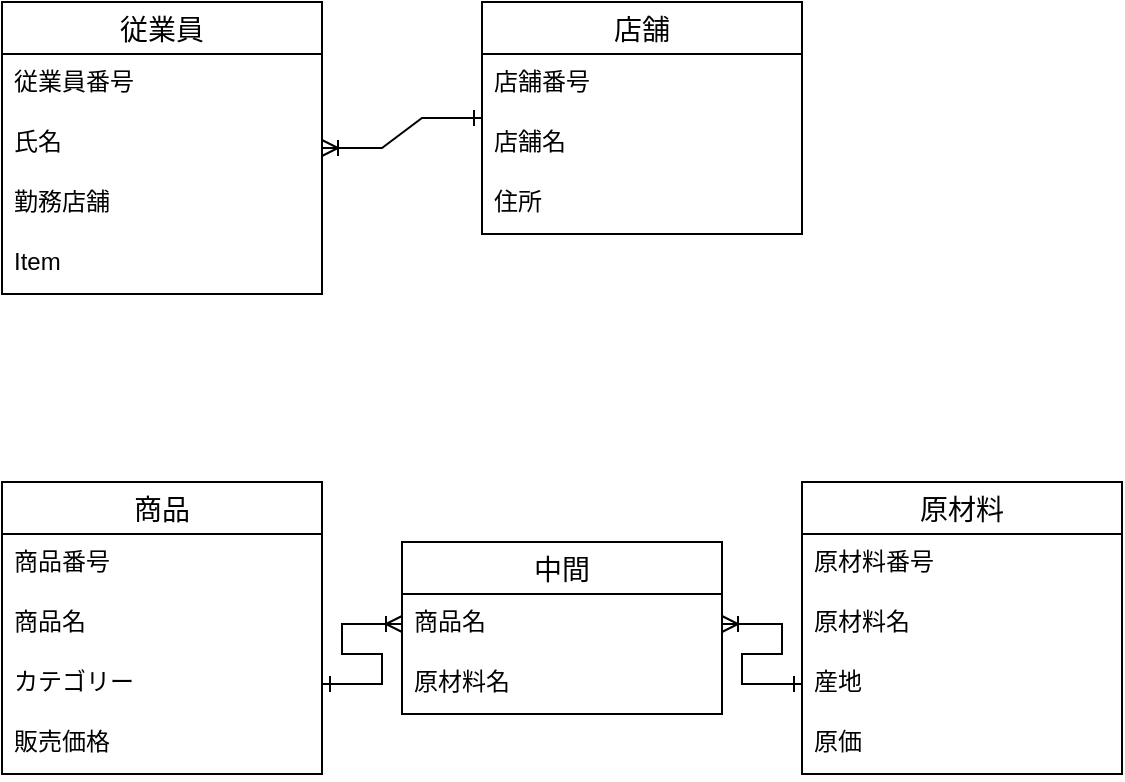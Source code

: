 <mxfile version="21.3.0" type="device">
  <diagram name="ページ1" id="qy4xgkboMg0Pk27NsIAg">
    <mxGraphModel dx="816" dy="483" grid="1" gridSize="10" guides="1" tooltips="1" connect="1" arrows="1" fold="1" page="1" pageScale="1" pageWidth="827" pageHeight="1169" math="0" shadow="0">
      <root>
        <mxCell id="0" />
        <mxCell id="1" parent="0" />
        <mxCell id="mXZ2IWy8r71M3o5EnCW5-1" value="従業員" style="swimlane;fontStyle=0;childLayout=stackLayout;horizontal=1;startSize=26;horizontalStack=0;resizeParent=1;resizeParentMax=0;resizeLast=0;collapsible=1;marginBottom=0;align=center;fontSize=14;" parent="1" vertex="1">
          <mxGeometry x="40" y="40" width="160" height="146" as="geometry" />
        </mxCell>
        <mxCell id="mXZ2IWy8r71M3o5EnCW5-2" value="従業員番号" style="text;strokeColor=none;fillColor=none;spacingLeft=4;spacingRight=4;overflow=hidden;rotatable=0;points=[[0,0.5],[1,0.5]];portConstraint=eastwest;fontSize=12;whiteSpace=wrap;html=1;" parent="mXZ2IWy8r71M3o5EnCW5-1" vertex="1">
          <mxGeometry y="26" width="160" height="30" as="geometry" />
        </mxCell>
        <mxCell id="mXZ2IWy8r71M3o5EnCW5-3" value="氏名" style="text;strokeColor=none;fillColor=none;spacingLeft=4;spacingRight=4;overflow=hidden;rotatable=0;points=[[0,0.5],[1,0.5]];portConstraint=eastwest;fontSize=12;whiteSpace=wrap;html=1;" parent="mXZ2IWy8r71M3o5EnCW5-1" vertex="1">
          <mxGeometry y="56" width="160" height="30" as="geometry" />
        </mxCell>
        <mxCell id="mXZ2IWy8r71M3o5EnCW5-4" value="勤務店舗" style="text;strokeColor=none;fillColor=none;spacingLeft=4;spacingRight=4;overflow=hidden;rotatable=0;points=[[0,0.5],[1,0.5]];portConstraint=eastwest;fontSize=12;whiteSpace=wrap;html=1;" parent="mXZ2IWy8r71M3o5EnCW5-1" vertex="1">
          <mxGeometry y="86" width="160" height="30" as="geometry" />
        </mxCell>
        <mxCell id="mXZ2IWy8r71M3o5EnCW5-5" value="Item" style="text;strokeColor=none;fillColor=none;spacingLeft=4;spacingRight=4;overflow=hidden;rotatable=0;points=[[0,0.5],[1,0.5]];portConstraint=eastwest;fontSize=12;whiteSpace=wrap;html=1;" parent="mXZ2IWy8r71M3o5EnCW5-1" vertex="1">
          <mxGeometry y="116" width="160" height="30" as="geometry" />
        </mxCell>
        <mxCell id="mXZ2IWy8r71M3o5EnCW5-6" value="店舗" style="swimlane;fontStyle=0;childLayout=stackLayout;horizontal=1;startSize=26;horizontalStack=0;resizeParent=1;resizeParentMax=0;resizeLast=0;collapsible=1;marginBottom=0;align=center;fontSize=14;" parent="1" vertex="1">
          <mxGeometry x="280" y="40" width="160" height="116" as="geometry" />
        </mxCell>
        <mxCell id="mXZ2IWy8r71M3o5EnCW5-7" value="店舗番号" style="text;strokeColor=none;fillColor=none;spacingLeft=4;spacingRight=4;overflow=hidden;rotatable=0;points=[[0,0.5],[1,0.5]];portConstraint=eastwest;fontSize=12;whiteSpace=wrap;html=1;" parent="mXZ2IWy8r71M3o5EnCW5-6" vertex="1">
          <mxGeometry y="26" width="160" height="30" as="geometry" />
        </mxCell>
        <mxCell id="mXZ2IWy8r71M3o5EnCW5-8" value="店舗名" style="text;strokeColor=none;fillColor=none;spacingLeft=4;spacingRight=4;overflow=hidden;rotatable=0;points=[[0,0.5],[1,0.5]];portConstraint=eastwest;fontSize=12;whiteSpace=wrap;html=1;" parent="mXZ2IWy8r71M3o5EnCW5-6" vertex="1">
          <mxGeometry y="56" width="160" height="30" as="geometry" />
        </mxCell>
        <mxCell id="mXZ2IWy8r71M3o5EnCW5-9" value="住所" style="text;strokeColor=none;fillColor=none;spacingLeft=4;spacingRight=4;overflow=hidden;rotatable=0;points=[[0,0.5],[1,0.5]];portConstraint=eastwest;fontSize=12;whiteSpace=wrap;html=1;" parent="mXZ2IWy8r71M3o5EnCW5-6" vertex="1">
          <mxGeometry y="86" width="160" height="30" as="geometry" />
        </mxCell>
        <mxCell id="mXZ2IWy8r71M3o5EnCW5-10" value="" style="edgeStyle=entityRelationEdgeStyle;fontSize=12;html=1;endArrow=ERone;endFill=0;rounded=0;startArrow=ERoneToMany;startFill=0;" parent="1" source="mXZ2IWy8r71M3o5EnCW5-1" target="mXZ2IWy8r71M3o5EnCW5-6" edge="1">
          <mxGeometry width="100" height="100" relative="1" as="geometry">
            <mxPoint x="210" y="290" as="sourcePoint" />
            <mxPoint x="310" y="190" as="targetPoint" />
          </mxGeometry>
        </mxCell>
        <mxCell id="mXZ2IWy8r71M3o5EnCW5-11" value="商品" style="swimlane;fontStyle=0;childLayout=stackLayout;horizontal=1;startSize=26;horizontalStack=0;resizeParent=1;resizeParentMax=0;resizeLast=0;collapsible=1;marginBottom=0;align=center;fontSize=14;" parent="1" vertex="1">
          <mxGeometry x="40" y="280" width="160" height="146" as="geometry" />
        </mxCell>
        <mxCell id="M6G4rBZF97WG8CRSTH8I-6" value="商品番号" style="text;strokeColor=none;fillColor=none;spacingLeft=4;spacingRight=4;overflow=hidden;rotatable=0;points=[[0,0.5],[1,0.5]];portConstraint=eastwest;fontSize=12;whiteSpace=wrap;html=1;" vertex="1" parent="mXZ2IWy8r71M3o5EnCW5-11">
          <mxGeometry y="26" width="160" height="30" as="geometry" />
        </mxCell>
        <mxCell id="mXZ2IWy8r71M3o5EnCW5-12" value="商品名" style="text;strokeColor=none;fillColor=none;spacingLeft=4;spacingRight=4;overflow=hidden;rotatable=0;points=[[0,0.5],[1,0.5]];portConstraint=eastwest;fontSize=12;whiteSpace=wrap;html=1;" parent="mXZ2IWy8r71M3o5EnCW5-11" vertex="1">
          <mxGeometry y="56" width="160" height="30" as="geometry" />
        </mxCell>
        <mxCell id="mXZ2IWy8r71M3o5EnCW5-13" value="カテゴリー" style="text;strokeColor=none;fillColor=none;spacingLeft=4;spacingRight=4;overflow=hidden;rotatable=0;points=[[0,0.5],[1,0.5]];portConstraint=eastwest;fontSize=12;whiteSpace=wrap;html=1;" parent="mXZ2IWy8r71M3o5EnCW5-11" vertex="1">
          <mxGeometry y="86" width="160" height="30" as="geometry" />
        </mxCell>
        <mxCell id="mXZ2IWy8r71M3o5EnCW5-14" value="販売価格" style="text;strokeColor=none;fillColor=none;spacingLeft=4;spacingRight=4;overflow=hidden;rotatable=0;points=[[0,0.5],[1,0.5]];portConstraint=eastwest;fontSize=12;whiteSpace=wrap;html=1;" parent="mXZ2IWy8r71M3o5EnCW5-11" vertex="1">
          <mxGeometry y="116" width="160" height="30" as="geometry" />
        </mxCell>
        <mxCell id="mXZ2IWy8r71M3o5EnCW5-15" value="原材料" style="swimlane;fontStyle=0;childLayout=stackLayout;horizontal=1;startSize=26;horizontalStack=0;resizeParent=1;resizeParentMax=0;resizeLast=0;collapsible=1;marginBottom=0;align=center;fontSize=14;" parent="1" vertex="1">
          <mxGeometry x="440" y="280" width="160" height="146" as="geometry" />
        </mxCell>
        <mxCell id="M6G4rBZF97WG8CRSTH8I-7" value="原材料番号" style="text;strokeColor=none;fillColor=none;spacingLeft=4;spacingRight=4;overflow=hidden;rotatable=0;points=[[0,0.5],[1,0.5]];portConstraint=eastwest;fontSize=12;whiteSpace=wrap;html=1;" vertex="1" parent="mXZ2IWy8r71M3o5EnCW5-15">
          <mxGeometry y="26" width="160" height="30" as="geometry" />
        </mxCell>
        <mxCell id="mXZ2IWy8r71M3o5EnCW5-16" value="原材料名" style="text;strokeColor=none;fillColor=none;spacingLeft=4;spacingRight=4;overflow=hidden;rotatable=0;points=[[0,0.5],[1,0.5]];portConstraint=eastwest;fontSize=12;whiteSpace=wrap;html=1;" parent="mXZ2IWy8r71M3o5EnCW5-15" vertex="1">
          <mxGeometry y="56" width="160" height="30" as="geometry" />
        </mxCell>
        <mxCell id="mXZ2IWy8r71M3o5EnCW5-17" value="産地" style="text;strokeColor=none;fillColor=none;spacingLeft=4;spacingRight=4;overflow=hidden;rotatable=0;points=[[0,0.5],[1,0.5]];portConstraint=eastwest;fontSize=12;whiteSpace=wrap;html=1;" parent="mXZ2IWy8r71M3o5EnCW5-15" vertex="1">
          <mxGeometry y="86" width="160" height="30" as="geometry" />
        </mxCell>
        <mxCell id="mXZ2IWy8r71M3o5EnCW5-18" value="原価" style="text;strokeColor=none;fillColor=none;spacingLeft=4;spacingRight=4;overflow=hidden;rotatable=0;points=[[0,0.5],[1,0.5]];portConstraint=eastwest;fontSize=12;whiteSpace=wrap;html=1;" parent="mXZ2IWy8r71M3o5EnCW5-15" vertex="1">
          <mxGeometry y="116" width="160" height="30" as="geometry" />
        </mxCell>
        <mxCell id="mXZ2IWy8r71M3o5EnCW5-19" value="" style="edgeStyle=entityRelationEdgeStyle;fontSize=12;html=1;endArrow=ERone;endFill=0;rounded=0;startArrow=ERoneToMany;startFill=0;exitX=1;exitY=0.5;exitDx=0;exitDy=0;entryX=0;entryY=0.5;entryDx=0;entryDy=0;" parent="1" source="M6G4rBZF97WG8CRSTH8I-2" target="mXZ2IWy8r71M3o5EnCW5-17" edge="1">
          <mxGeometry width="100" height="100" relative="1" as="geometry">
            <mxPoint x="210" y="500" as="sourcePoint" />
            <mxPoint x="310" y="400" as="targetPoint" />
          </mxGeometry>
        </mxCell>
        <mxCell id="M6G4rBZF97WG8CRSTH8I-1" value="中間" style="swimlane;fontStyle=0;childLayout=stackLayout;horizontal=1;startSize=26;horizontalStack=0;resizeParent=1;resizeParentMax=0;resizeLast=0;collapsible=1;marginBottom=0;align=center;fontSize=14;" vertex="1" parent="1">
          <mxGeometry x="240" y="310" width="160" height="86" as="geometry" />
        </mxCell>
        <mxCell id="M6G4rBZF97WG8CRSTH8I-2" value="商品名" style="text;strokeColor=none;fillColor=none;spacingLeft=4;spacingRight=4;overflow=hidden;rotatable=0;points=[[0,0.5],[1,0.5]];portConstraint=eastwest;fontSize=12;whiteSpace=wrap;html=1;" vertex="1" parent="M6G4rBZF97WG8CRSTH8I-1">
          <mxGeometry y="26" width="160" height="30" as="geometry" />
        </mxCell>
        <mxCell id="M6G4rBZF97WG8CRSTH8I-3" value="原材料名" style="text;strokeColor=none;fillColor=none;spacingLeft=4;spacingRight=4;overflow=hidden;rotatable=0;points=[[0,0.5],[1,0.5]];portConstraint=eastwest;fontSize=12;whiteSpace=wrap;html=1;" vertex="1" parent="M6G4rBZF97WG8CRSTH8I-1">
          <mxGeometry y="56" width="160" height="30" as="geometry" />
        </mxCell>
        <mxCell id="M6G4rBZF97WG8CRSTH8I-5" value="" style="edgeStyle=entityRelationEdgeStyle;fontSize=12;html=1;endArrow=ERoneToMany;endFill=0;rounded=0;exitX=1;exitY=0.5;exitDx=0;exitDy=0;entryX=0;entryY=0.5;entryDx=0;entryDy=0;startArrow=ERone;startFill=0;" edge="1" parent="1" source="mXZ2IWy8r71M3o5EnCW5-13" target="M6G4rBZF97WG8CRSTH8I-2">
          <mxGeometry width="100" height="100" relative="1" as="geometry">
            <mxPoint x="300" y="410" as="sourcePoint" />
            <mxPoint x="400" y="310" as="targetPoint" />
          </mxGeometry>
        </mxCell>
      </root>
    </mxGraphModel>
  </diagram>
</mxfile>
